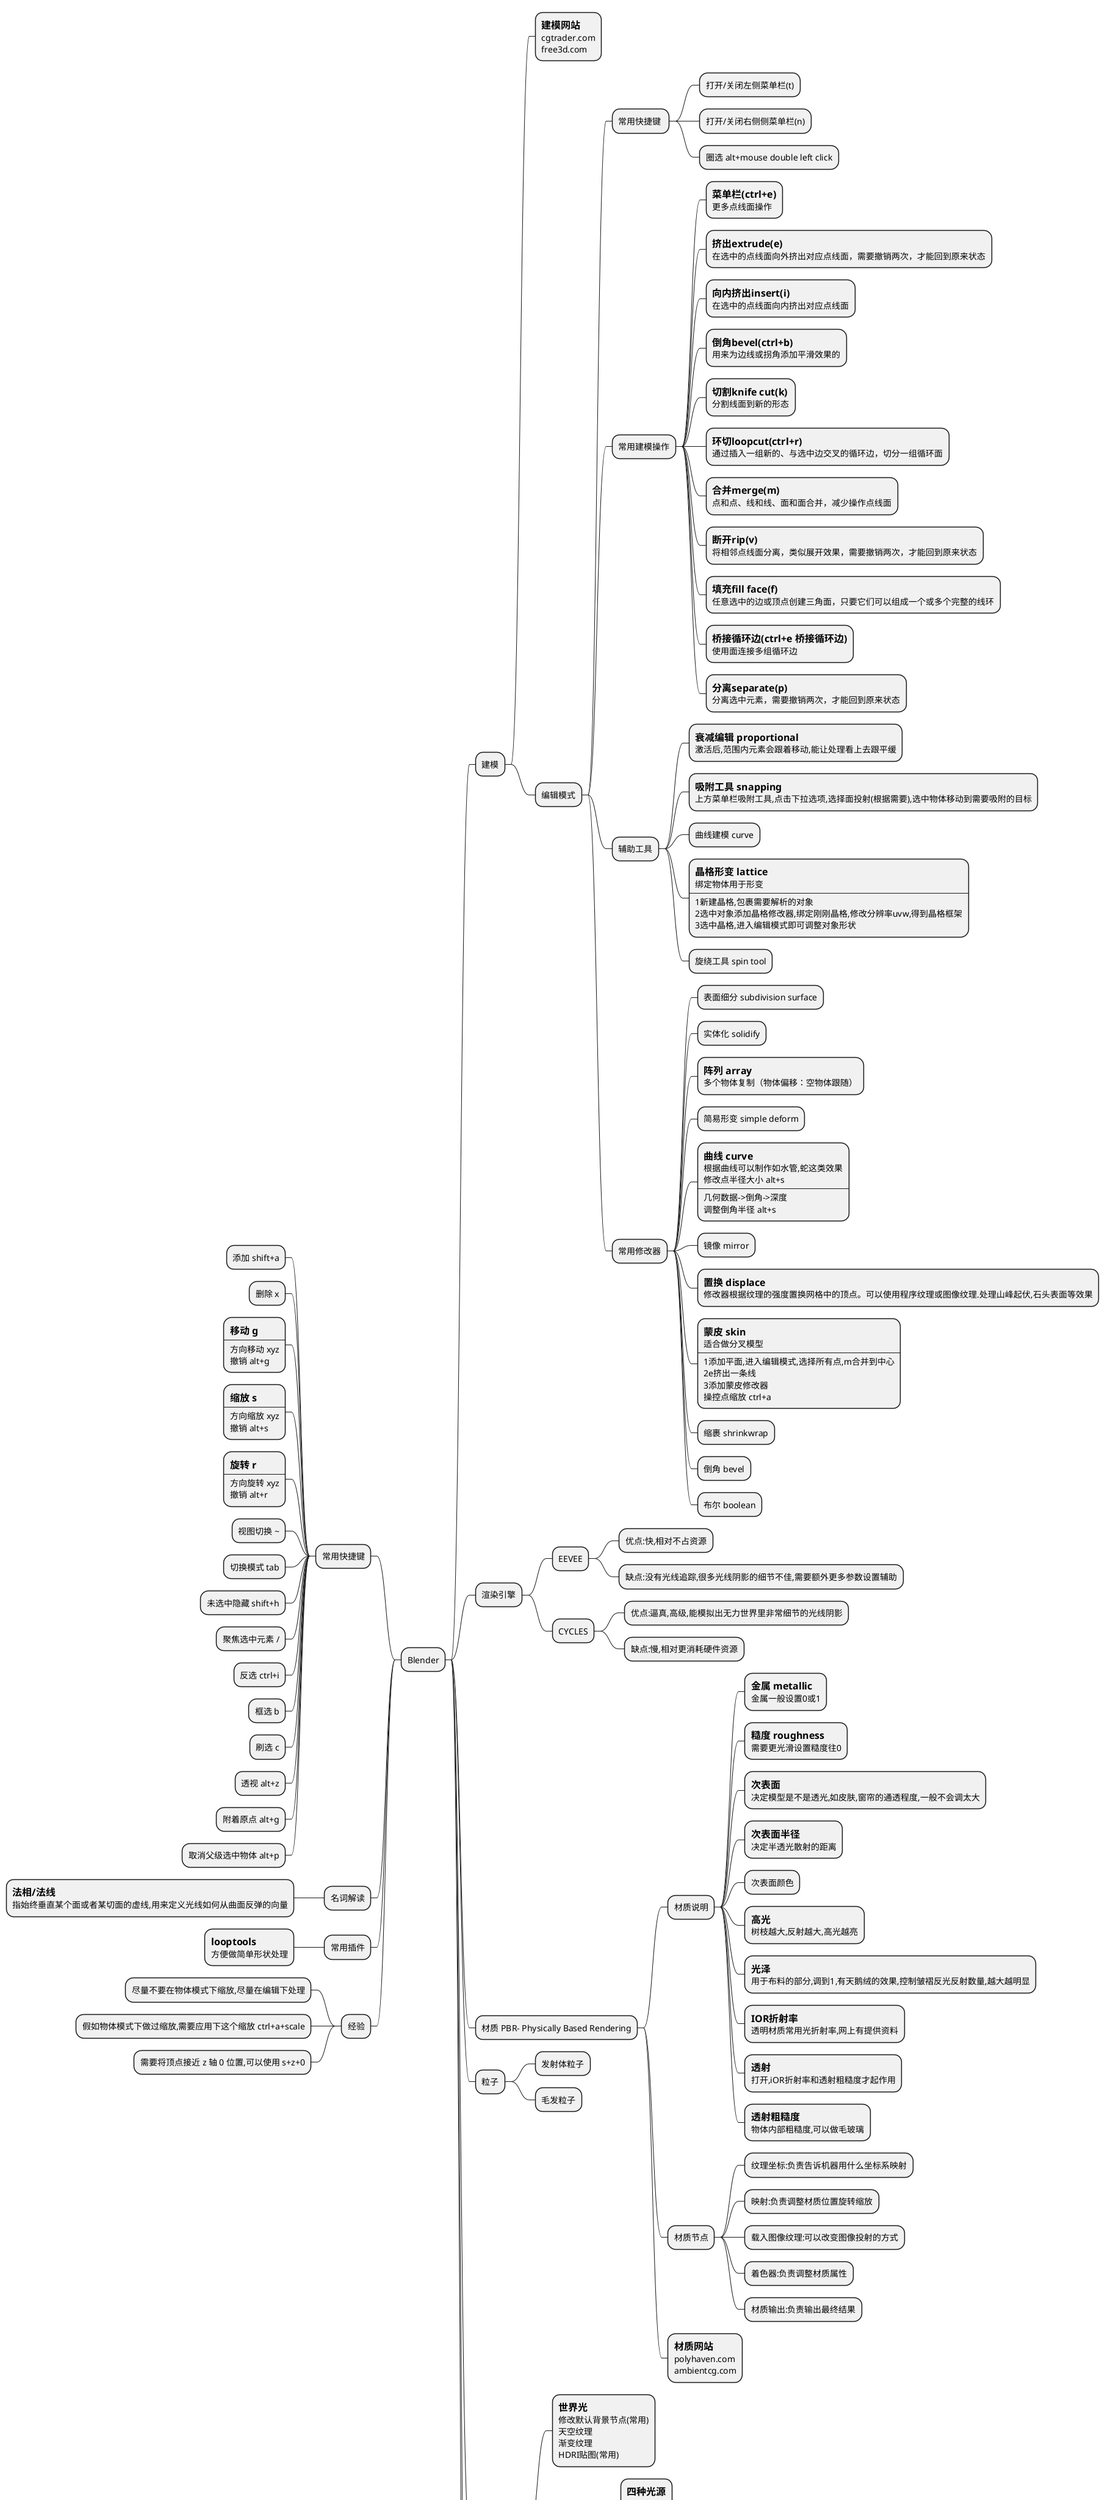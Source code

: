 @startmindmap
* Blender
left side
** 常用快捷键
*** 添加 shift+a
*** 删除 x
***:==移动 g
----
方向移动 xyz
撤销 alt+g;
***:==缩放 s
----
方向缩放 xyz
撤销 alt+s;
***:==旋转 r
----
方向旋转 xyz
撤销 alt+r;
*** 视图切换 ~
*** 切换模式 tab
*** 未选中隐藏 shift+h
*** 聚焦选中元素 /
*** 反选 ctrl+i
*** 框选 b
*** 刷选 c
*** 透视 alt+z
*** 附着原点 alt+g
*** 取消父级选中物体 alt+p

** 名词解读
***:==法相/法线
指始终垂直某个面或者某切面的虚线,用来定义光线如何从曲面反弹的向量;


** 常用插件
***:==looptools
方便做简单形状处理;

** 经验
*** 尽量不要在物体模式下缩放,尽量在编辑下处理
*** 假如物体模式下做过缩放,需要应用下这个缩放 ctrl+a+scale
*** 需要将顶点接近 z 轴 0 位置,可以使用 s+z+0

right side
** 建模
***:==建模网站
cgtrader.com
free3d.com;

*** 编辑模式
**** 常用快捷键 
***** 打开/关闭左侧菜单栏(t)
***** 打开/关闭右侧侧菜单栏(n)
***** 圈选 alt+mouse double left click

**** 常用建模操作
*****:==菜单栏(ctrl+e)
更多点线面操作;
*****:==挤出extrude(e)
在选中的点线面向外挤出对应点线面，需要撤销两次，才能回到原来状态;
*****:==向内挤出insert(i)
在选中的点线面向内挤出对应点线面;
*****:==倒角bevel(ctrl+b)
用来为边线或拐角添加平滑效果的;
*****:==切割knife cut(k)
分割线面到新的形态;
*****:==环切loopcut(ctrl+r)
通过插入一组新的、与选中边交叉的循环边，切分一组循环面;
*****:==合并merge(m)
点和点、线和线、面和面合并，减少操作点线面;
*****:==断开rip(v)
将相邻点线面分离，类似展开效果，需要撤销两次，才能回到原来状态;
*****:==填充fill face(f)
任意选中的边或顶点创建三角面，只要它们可以组成一个或多个完整的线环;
*****:==桥接循环边(ctrl+e 桥接循环边)
使用面连接多组循环边;
*****:==分离separate(p)
分离选中元素，需要撤销两次，才能回到原来状态;

**** 辅助工具
*****:==衰减编辑 proportional
激活后,范围内元素会跟着移动,能让处理看上去跟平缓;
*****:==吸附工具 snapping
上方菜单栏吸附工具,点击下拉选项,选择面投射(根据需要),选中物体移动到需要吸附的目标;
***** 曲线建模 curve
*****:==晶格形变 lattice
绑定物体用于形变
----
1新建晶格,包裹需要解析的对象
2选中对象添加晶格修改器,绑定刚刚晶格,修改分辨率uvw,得到晶格框架
3选中晶格,进入编辑模式即可调整对象形状;
***** 旋绕工具 spin tool

**** 常用修改器
***** 表面细分 subdivision surface
***** 实体化 solidify
*****:==阵列 array
多个物体复制（物体偏移：空物体跟随）;
***** 简易形变 simple deform
*****:==曲线 curve
根据曲线可以制作如水管,蛇这类效果
修改点半径大小 alt+s
----
几何数据->倒角->深度
调整倒角半径 alt+s;
***** 镜像 mirror
*****:==置换 displace
修改器根据纹理的强度置换网格中的顶点。可以使用程序纹理或图像纹理.处理山峰起伏,石头表面等效果;
*****:==蒙皮 skin
适合做分叉模型
----
1添加平面,进入编辑模式,选择所有点,m合并到中心
2e挤出一条线
3添加蒙皮修改器
操控点缩放 ctrl+a;
***** 缩裹 shrinkwrap
***** 倒角 bevel
***** 布尔 boolean

** 渲染引擎

*** EEVEE
**** 优点:快,相对不占资源
**** 缺点:没有光线追踪,很多光线阴影的细节不佳,需要额外更多参数设置辅助

*** CYCLES
**** 优点:逼真,高级,能模拟出无力世界里非常细节的光线阴影
**** 缺点:慢,相对更消耗硬件资源

** 材质 PBR- Physically Based Rendering
*** 材质说明
****:==金属 metallic
金属一般设置0或1;
****:==糙度 roughness
需要更光滑设置糙度往0;
****:==次表面
决定模型是不是透光,如皮肤,窗帘的通透程度,一般不会调太大;
****:==次表面半径
决定半透光散射的距离;
**** 次表面颜色
****:==高光
树枝越大,反射越大,高光越亮;
****:==光泽
用于布料的部分,调到1,有天鹅绒的效果,控制皱褶反光反射数量,越大越明显;
****:==IOR折射率
透明材质常用光折射率,网上有提供资料;
****:==透射
打开,iOR折射率和透射粗糙度才起作用;
****:==透射粗糙度
物体内部粗糙度,可以做毛玻璃;

*** 材质节点
**** 纹理坐标:负责告诉机器用什么坐标系映射
**** 映射:负责调整材质位置旋转缩放
**** 载入图像纹理:可以改变图像投射的方式
**** 着色器:负责调整材质属性
**** 材质输出:负责输出最终结果

***:==材质网站
polyhaven.com
ambientcg.com;


** 粒子
*** 发射体粒子
*** 毛发粒子

** 场景灯光
***:==世界光
修改默认背景节点(常用)
天空纹理
渐变纹理
HDRI贴图(常用);
*** 场景光
****:==四种光源
点光
日光
聚光
面光(常用);
****:三点打光
主光，辅光，轮廓光;
****:打光经验
主光：主要对象照亮，确定方向，阴影方向
辅光：一般背面
明暗对比
冷暖对比;

** 动画
*** 时间轴动画
**** 插入关键帧
*** 形态键动画
**** 通过 0-1 控制从 a 形态变换到 b 形态
*** 摄像机动画
*** 骨骼绑定
*** 物体约束跟随
*** 动画修改器
**** 内置函数
**** 循环
**** 噪波
***:==粒子动画
渲染选择物体;


** 输出
*** eevee
**** 渲染:环境光,增加阴影细节
**** 辉光
**** 阔值:越低图片越蒙
**** 阴影:立方体尺寸越大,影子越圆滑,勾选柔和阴影,过渡更柔和,不勾选可以方便观察影子位置
*** CYCLES
**** 渲染采样
**** 灯光里的阴影,接触阴影,增加阴影细节
*** 经验
**** 勾选降噪,采样降低可以降低渲染时间
**** 压缩比例不需要调,15%比较正常

' left side

' ** 快捷键
' *** 编辑模式
' **** 打开/关闭左侧菜单栏(t)
' **** 打开/关闭右侧侧菜单栏(n)
@endmindmap